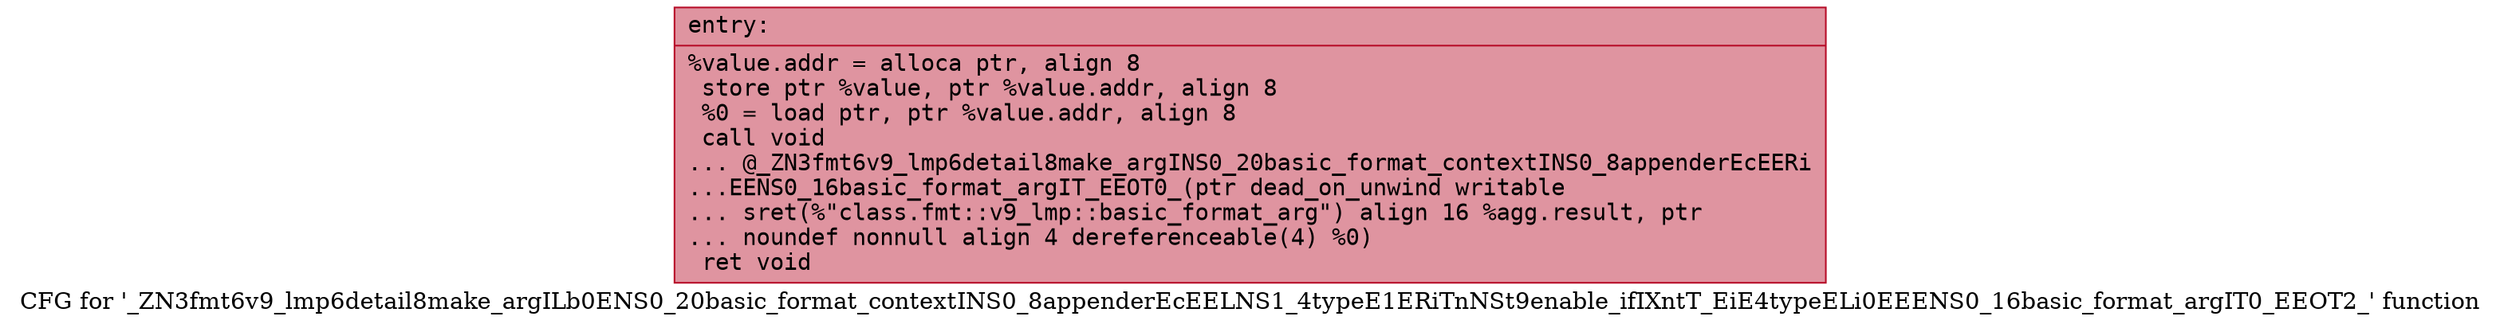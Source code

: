 digraph "CFG for '_ZN3fmt6v9_lmp6detail8make_argILb0ENS0_20basic_format_contextINS0_8appenderEcEELNS1_4typeE1ERiTnNSt9enable_ifIXntT_EiE4typeELi0EEENS0_16basic_format_argIT0_EEOT2_' function" {
	label="CFG for '_ZN3fmt6v9_lmp6detail8make_argILb0ENS0_20basic_format_contextINS0_8appenderEcEELNS1_4typeE1ERiTnNSt9enable_ifIXntT_EiE4typeELi0EEENS0_16basic_format_argIT0_EEOT2_' function";

	Node0x557bd1606990 [shape=record,color="#b70d28ff", style=filled, fillcolor="#b70d2870" fontname="Courier",label="{entry:\l|  %value.addr = alloca ptr, align 8\l  store ptr %value, ptr %value.addr, align 8\l  %0 = load ptr, ptr %value.addr, align 8\l  call void\l... @_ZN3fmt6v9_lmp6detail8make_argINS0_20basic_format_contextINS0_8appenderEcEERi\l...EENS0_16basic_format_argIT_EEOT0_(ptr dead_on_unwind writable\l... sret(%\"class.fmt::v9_lmp::basic_format_arg\") align 16 %agg.result, ptr\l... noundef nonnull align 4 dereferenceable(4) %0)\l  ret void\l}"];
}
